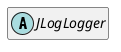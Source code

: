 @startuml
set namespaceSeparator \\
hide members
hide << alias >> circle

abstract class JLogLogger
@enduml
